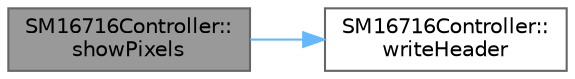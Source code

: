 digraph "SM16716Controller::showPixels"
{
 // LATEX_PDF_SIZE
  bgcolor="transparent";
  edge [fontname=Helvetica,fontsize=10,labelfontname=Helvetica,labelfontsize=10];
  node [fontname=Helvetica,fontsize=10,shape=box,height=0.2,width=0.4];
  rankdir="LR";
  Node1 [id="Node000001",label="SM16716Controller::\lshowPixels",height=0.2,width=0.4,color="gray40", fillcolor="grey60", style="filled", fontcolor="black",tooltip="Send the LED data to the strip."];
  Node1 -> Node2 [id="edge1_Node000001_Node000002",color="steelblue1",style="solid",tooltip=" "];
  Node2 [id="Node000002",label="SM16716Controller::\lwriteHeader",height=0.2,width=0.4,color="grey40", fillcolor="white", style="filled",URL="$d8/df9/class_s_m16716_controller_a3e9e62e92d3f9e175b43e28dbb2254e9.html#a3e9e62e92d3f9e175b43e28dbb2254e9",tooltip=" "];
}
